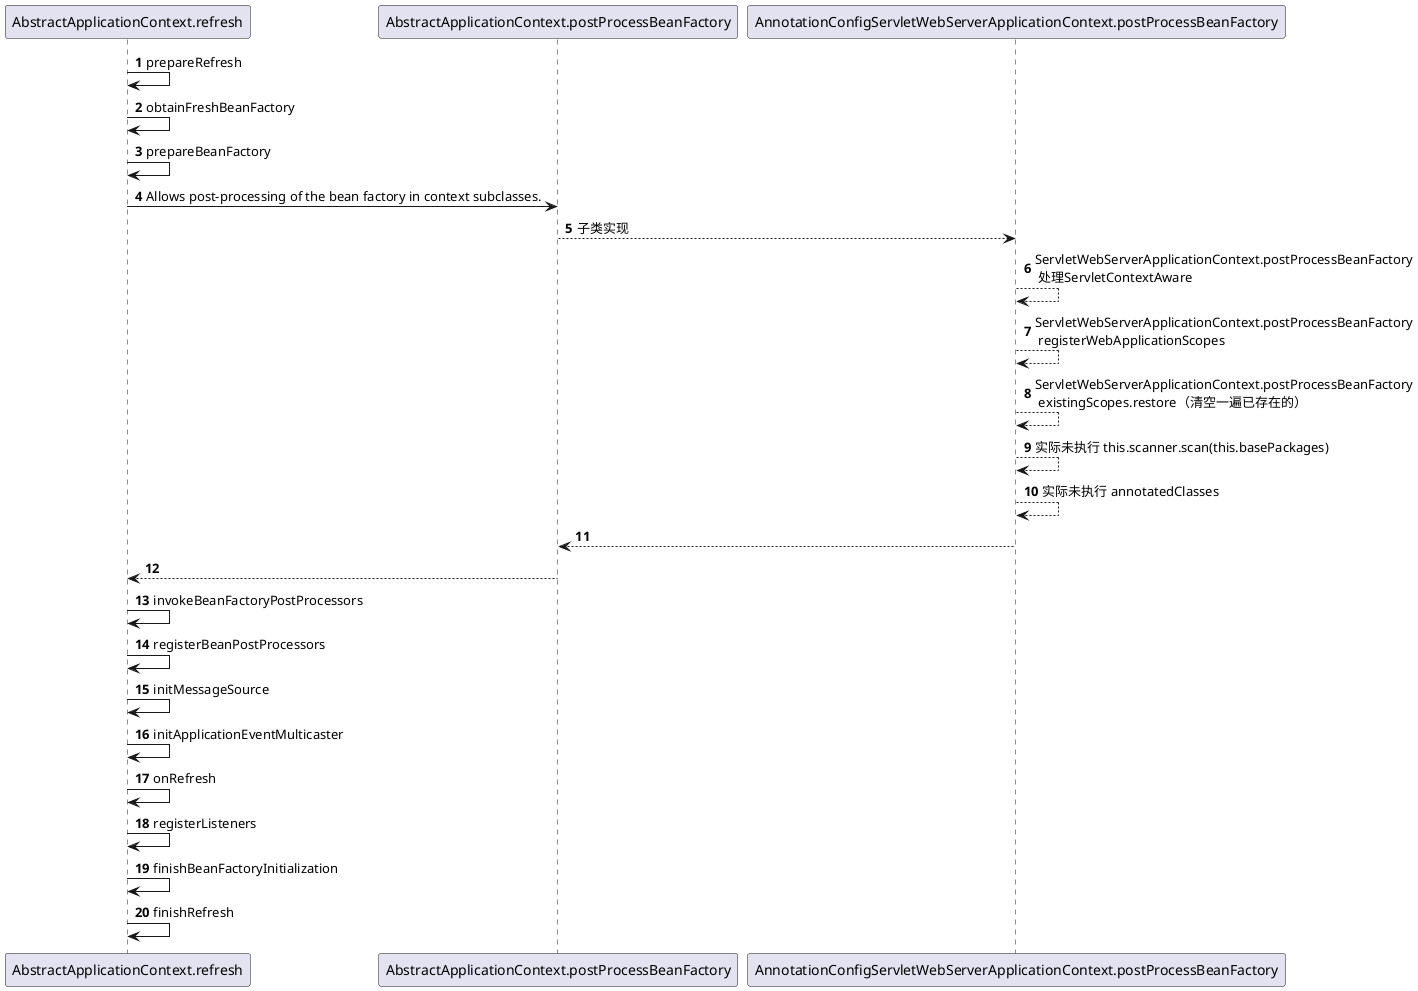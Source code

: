 @startuml
'https://plantuml.com/sequence-diagram

autonumber

AbstractApplicationContext.refresh -> AbstractApplicationContext.refresh : prepareRefresh
AbstractApplicationContext.refresh -> AbstractApplicationContext.refresh : obtainFreshBeanFactory
AbstractApplicationContext.refresh -> AbstractApplicationContext.refresh : prepareBeanFactory
AbstractApplicationContext.refresh -> AbstractApplicationContext.postProcessBeanFactory : Allows post-processing of the bean factory in context subclasses.
AbstractApplicationContext.postProcessBeanFactory --> AnnotationConfigServletWebServerApplicationContext.postProcessBeanFactory : 子类实现
AnnotationConfigServletWebServerApplicationContext.postProcessBeanFactory --> AnnotationConfigServletWebServerApplicationContext.postProcessBeanFactory : ServletWebServerApplicationContext.postProcessBeanFactory\n 处理ServletContextAware
AnnotationConfigServletWebServerApplicationContext.postProcessBeanFactory --> AnnotationConfigServletWebServerApplicationContext.postProcessBeanFactory : ServletWebServerApplicationContext.postProcessBeanFactory\n registerWebApplicationScopes
AnnotationConfigServletWebServerApplicationContext.postProcessBeanFactory --> AnnotationConfigServletWebServerApplicationContext.postProcessBeanFactory : ServletWebServerApplicationContext.postProcessBeanFactory\n existingScopes.restore（清空一遍已存在的）
AnnotationConfigServletWebServerApplicationContext.postProcessBeanFactory --> AnnotationConfigServletWebServerApplicationContext.postProcessBeanFactory : 实际未执行 this.scanner.scan(this.basePackages)
AnnotationConfigServletWebServerApplicationContext.postProcessBeanFactory --> AnnotationConfigServletWebServerApplicationContext.postProcessBeanFactory : 实际未执行 annotatedClasses
AnnotationConfigServletWebServerApplicationContext.postProcessBeanFactory --> AbstractApplicationContext.postProcessBeanFactory :
AbstractApplicationContext.postProcessBeanFactory --> AbstractApplicationContext.refresh
AbstractApplicationContext.refresh -> AbstractApplicationContext.refresh : invokeBeanFactoryPostProcessors
AbstractApplicationContext.refresh -> AbstractApplicationContext.refresh : registerBeanPostProcessors
AbstractApplicationContext.refresh -> AbstractApplicationContext.refresh : initMessageSource
AbstractApplicationContext.refresh -> AbstractApplicationContext.refresh : initApplicationEventMulticaster
AbstractApplicationContext.refresh -> AbstractApplicationContext.refresh : onRefresh
AbstractApplicationContext.refresh -> AbstractApplicationContext.refresh : registerListeners
AbstractApplicationContext.refresh -> AbstractApplicationContext.refresh : finishBeanFactoryInitialization
AbstractApplicationContext.refresh -> AbstractApplicationContext.refresh : finishRefresh

@enduml
